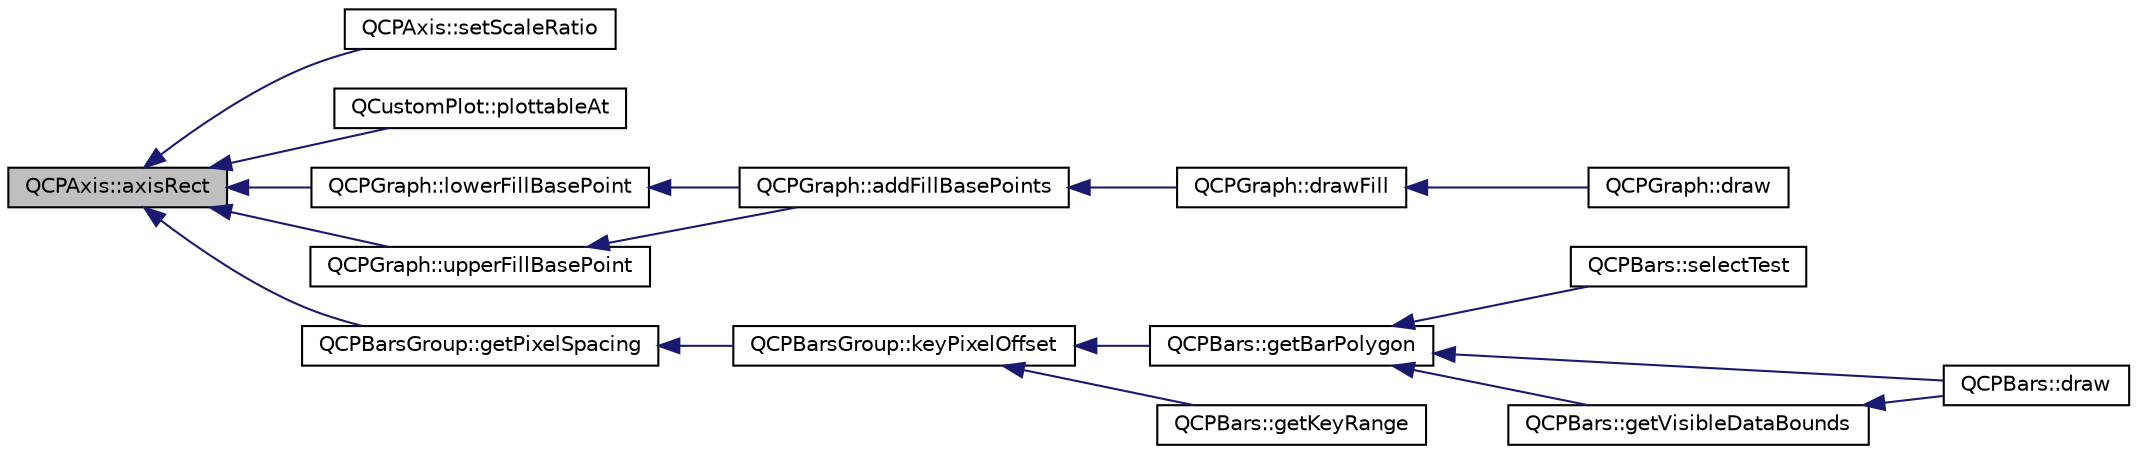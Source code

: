 digraph "QCPAxis::axisRect"
{
  edge [fontname="Helvetica",fontsize="10",labelfontname="Helvetica",labelfontsize="10"];
  node [fontname="Helvetica",fontsize="10",shape=record];
  rankdir="LR";
  Node37 [label="QCPAxis::axisRect",height=0.2,width=0.4,color="black", fillcolor="grey75", style="filled", fontcolor="black"];
  Node37 -> Node38 [dir="back",color="midnightblue",fontsize="10",style="solid",fontname="Helvetica"];
  Node38 [label="QCPAxis::setScaleRatio",height=0.2,width=0.4,color="black", fillcolor="white", style="filled",URL="$d2/deb/class_q_c_p_axis.html#af4bbd446dcaee5a83ac30ce9bcd6e125"];
  Node37 -> Node39 [dir="back",color="midnightblue",fontsize="10",style="solid",fontname="Helvetica"];
  Node39 [label="QCustomPlot::plottableAt",height=0.2,width=0.4,color="black", fillcolor="white", style="filled",URL="$dd/d9b/class_q_custom_plot.html#acddbbd8b16dd633f0d94e5a736fbd8cf"];
  Node37 -> Node40 [dir="back",color="midnightblue",fontsize="10",style="solid",fontname="Helvetica"];
  Node40 [label="QCPGraph::lowerFillBasePoint",height=0.2,width=0.4,color="black", fillcolor="white", style="filled",URL="$d2/d4c/class_q_c_p_graph.html#ace7c17a07e9aa824853e469816a5aa1c"];
  Node40 -> Node41 [dir="back",color="midnightblue",fontsize="10",style="solid",fontname="Helvetica"];
  Node41 [label="QCPGraph::addFillBasePoints",height=0.2,width=0.4,color="black", fillcolor="white", style="filled",URL="$d2/d4c/class_q_c_p_graph.html#a8e517dcd3baba1b41daed0248841c092"];
  Node41 -> Node42 [dir="back",color="midnightblue",fontsize="10",style="solid",fontname="Helvetica"];
  Node42 [label="QCPGraph::drawFill",height=0.2,width=0.4,color="black", fillcolor="white", style="filled",URL="$d2/d4c/class_q_c_p_graph.html#a9e6ce6db9aa7b29fc397c724fcf7b126"];
  Node42 -> Node43 [dir="back",color="midnightblue",fontsize="10",style="solid",fontname="Helvetica"];
  Node43 [label="QCPGraph::draw",height=0.2,width=0.4,color="black", fillcolor="white", style="filled",URL="$d2/d4c/class_q_c_p_graph.html#a659218cc62c2a7786213d9dd429c1c8d"];
  Node37 -> Node44 [dir="back",color="midnightblue",fontsize="10",style="solid",fontname="Helvetica"];
  Node44 [label="QCPGraph::upperFillBasePoint",height=0.2,width=0.4,color="black", fillcolor="white", style="filled",URL="$d2/d4c/class_q_c_p_graph.html#a7a255fc7260d96ed6f9d972839941f93"];
  Node44 -> Node41 [dir="back",color="midnightblue",fontsize="10",style="solid",fontname="Helvetica"];
  Node37 -> Node45 [dir="back",color="midnightblue",fontsize="10",style="solid",fontname="Helvetica"];
  Node45 [label="QCPBarsGroup::getPixelSpacing",height=0.2,width=0.4,color="black", fillcolor="white", style="filled",URL="$d3/d76/class_q_c_p_bars_group.html#a0beccd41bc3841a4c5b284823bc7d2de"];
  Node45 -> Node46 [dir="back",color="midnightblue",fontsize="10",style="solid",fontname="Helvetica"];
  Node46 [label="QCPBarsGroup::keyPixelOffset",height=0.2,width=0.4,color="black", fillcolor="white", style="filled",URL="$d3/d76/class_q_c_p_bars_group.html#a8e2ca6002e7bab49670144d048a2bcc9"];
  Node46 -> Node47 [dir="back",color="midnightblue",fontsize="10",style="solid",fontname="Helvetica"];
  Node47 [label="QCPBars::getBarPolygon",height=0.2,width=0.4,color="black", fillcolor="white", style="filled",URL="$d9/d56/class_q_c_p_bars.html#a3a4ca0069f003929284763caef1856a8"];
  Node47 -> Node48 [dir="back",color="midnightblue",fontsize="10",style="solid",fontname="Helvetica"];
  Node48 [label="QCPBars::selectTest",height=0.2,width=0.4,color="black", fillcolor="white", style="filled",URL="$d9/d56/class_q_c_p_bars.html#a62d66cc8eedca6bedfc1f6513164d418"];
  Node47 -> Node49 [dir="back",color="midnightblue",fontsize="10",style="solid",fontname="Helvetica"];
  Node49 [label="QCPBars::draw",height=0.2,width=0.4,color="black", fillcolor="white", style="filled",URL="$d9/d56/class_q_c_p_bars.html#a42b894e34dac799f90ff3700706b31df"];
  Node47 -> Node50 [dir="back",color="midnightblue",fontsize="10",style="solid",fontname="Helvetica"];
  Node50 [label="QCPBars::getVisibleDataBounds",height=0.2,width=0.4,color="black", fillcolor="white", style="filled",URL="$d9/d56/class_q_c_p_bars.html#adce71831920cf0426722fdd47ba34261"];
  Node50 -> Node49 [dir="back",color="midnightblue",fontsize="10",style="solid",fontname="Helvetica"];
  Node46 -> Node51 [dir="back",color="midnightblue",fontsize="10",style="solid",fontname="Helvetica"];
  Node51 [label="QCPBars::getKeyRange",height=0.2,width=0.4,color="black", fillcolor="white", style="filled",URL="$d9/d56/class_q_c_p_bars.html#a0161ff6af64e025543c66130bcaa7ffd"];
}
